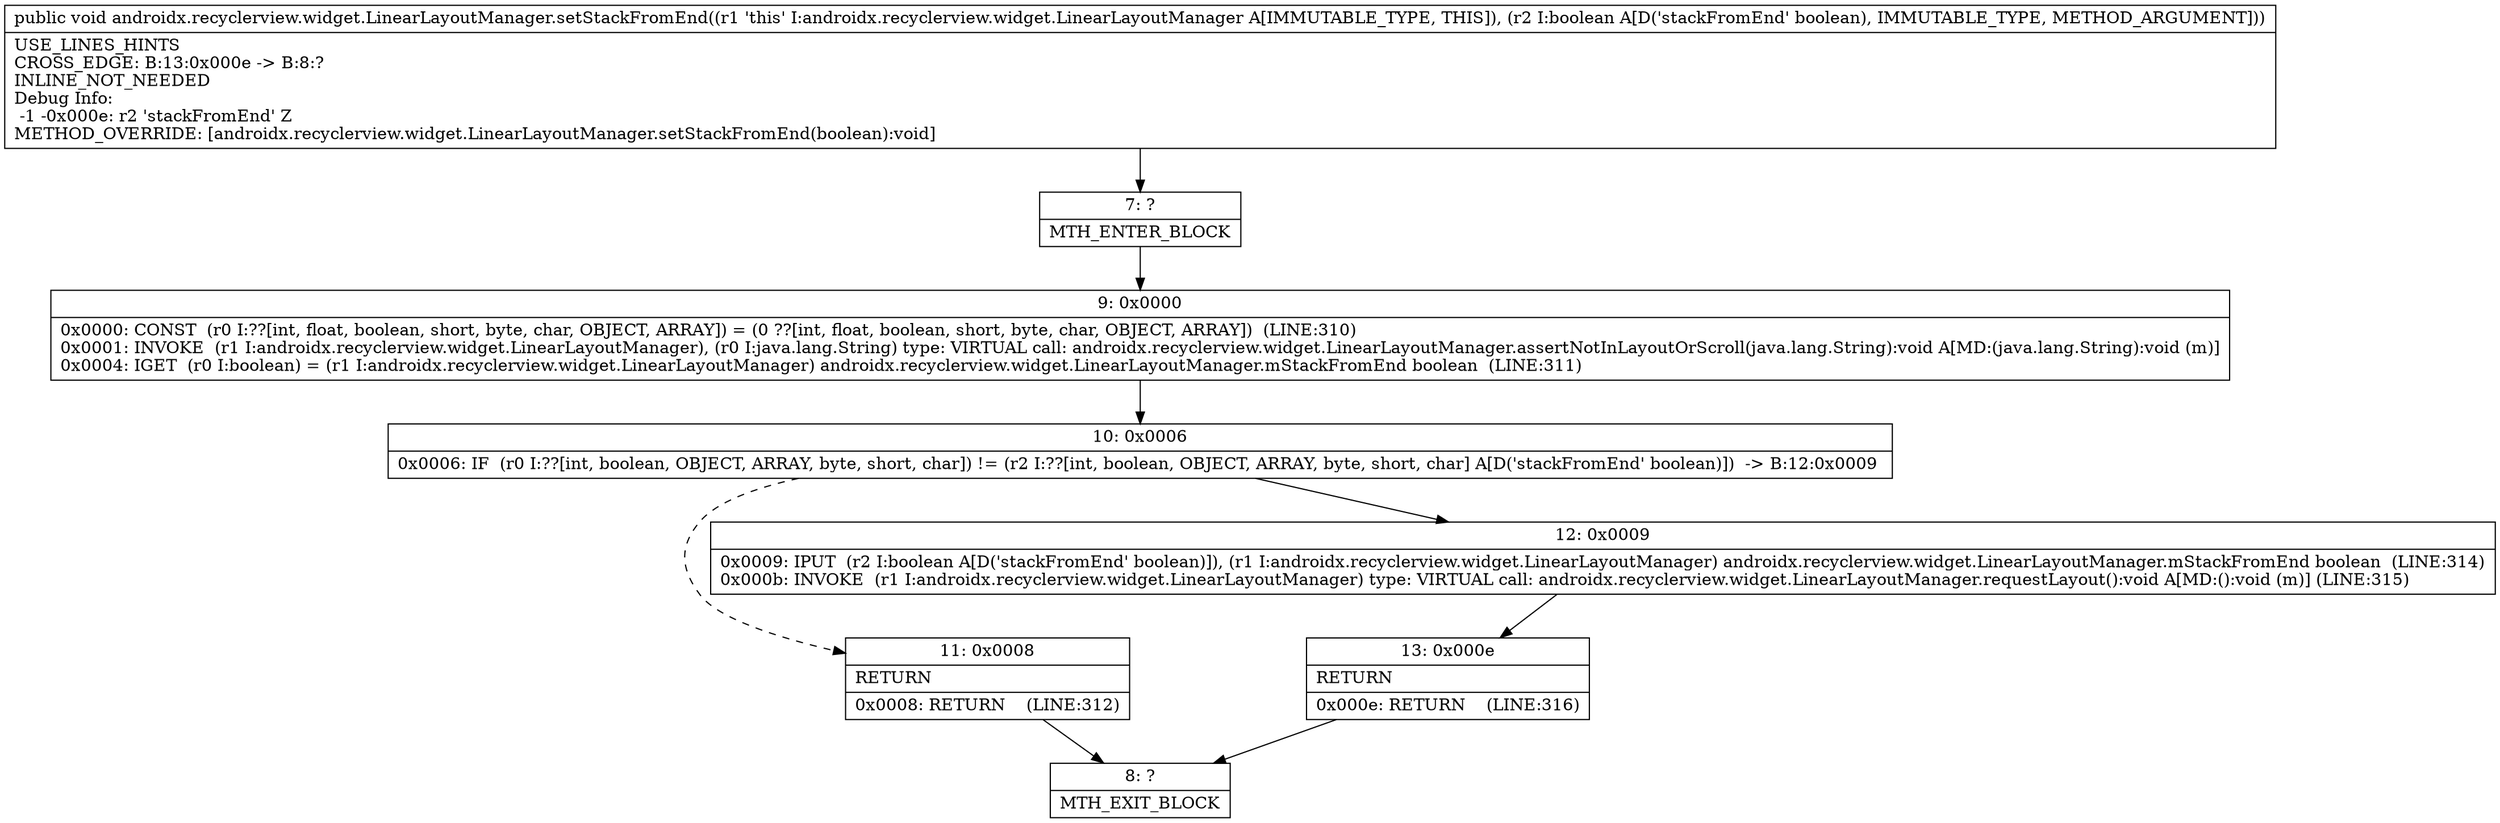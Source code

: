 digraph "CFG forandroidx.recyclerview.widget.LinearLayoutManager.setStackFromEnd(Z)V" {
Node_7 [shape=record,label="{7\:\ ?|MTH_ENTER_BLOCK\l}"];
Node_9 [shape=record,label="{9\:\ 0x0000|0x0000: CONST  (r0 I:??[int, float, boolean, short, byte, char, OBJECT, ARRAY]) = (0 ??[int, float, boolean, short, byte, char, OBJECT, ARRAY])  (LINE:310)\l0x0001: INVOKE  (r1 I:androidx.recyclerview.widget.LinearLayoutManager), (r0 I:java.lang.String) type: VIRTUAL call: androidx.recyclerview.widget.LinearLayoutManager.assertNotInLayoutOrScroll(java.lang.String):void A[MD:(java.lang.String):void (m)]\l0x0004: IGET  (r0 I:boolean) = (r1 I:androidx.recyclerview.widget.LinearLayoutManager) androidx.recyclerview.widget.LinearLayoutManager.mStackFromEnd boolean  (LINE:311)\l}"];
Node_10 [shape=record,label="{10\:\ 0x0006|0x0006: IF  (r0 I:??[int, boolean, OBJECT, ARRAY, byte, short, char]) != (r2 I:??[int, boolean, OBJECT, ARRAY, byte, short, char] A[D('stackFromEnd' boolean)])  \-\> B:12:0x0009 \l}"];
Node_11 [shape=record,label="{11\:\ 0x0008|RETURN\l|0x0008: RETURN    (LINE:312)\l}"];
Node_8 [shape=record,label="{8\:\ ?|MTH_EXIT_BLOCK\l}"];
Node_12 [shape=record,label="{12\:\ 0x0009|0x0009: IPUT  (r2 I:boolean A[D('stackFromEnd' boolean)]), (r1 I:androidx.recyclerview.widget.LinearLayoutManager) androidx.recyclerview.widget.LinearLayoutManager.mStackFromEnd boolean  (LINE:314)\l0x000b: INVOKE  (r1 I:androidx.recyclerview.widget.LinearLayoutManager) type: VIRTUAL call: androidx.recyclerview.widget.LinearLayoutManager.requestLayout():void A[MD:():void (m)] (LINE:315)\l}"];
Node_13 [shape=record,label="{13\:\ 0x000e|RETURN\l|0x000e: RETURN    (LINE:316)\l}"];
MethodNode[shape=record,label="{public void androidx.recyclerview.widget.LinearLayoutManager.setStackFromEnd((r1 'this' I:androidx.recyclerview.widget.LinearLayoutManager A[IMMUTABLE_TYPE, THIS]), (r2 I:boolean A[D('stackFromEnd' boolean), IMMUTABLE_TYPE, METHOD_ARGUMENT]))  | USE_LINES_HINTS\lCROSS_EDGE: B:13:0x000e \-\> B:8:?\lINLINE_NOT_NEEDED\lDebug Info:\l  \-1 \-0x000e: r2 'stackFromEnd' Z\lMETHOD_OVERRIDE: [androidx.recyclerview.widget.LinearLayoutManager.setStackFromEnd(boolean):void]\l}"];
MethodNode -> Node_7;Node_7 -> Node_9;
Node_9 -> Node_10;
Node_10 -> Node_11[style=dashed];
Node_10 -> Node_12;
Node_11 -> Node_8;
Node_12 -> Node_13;
Node_13 -> Node_8;
}

